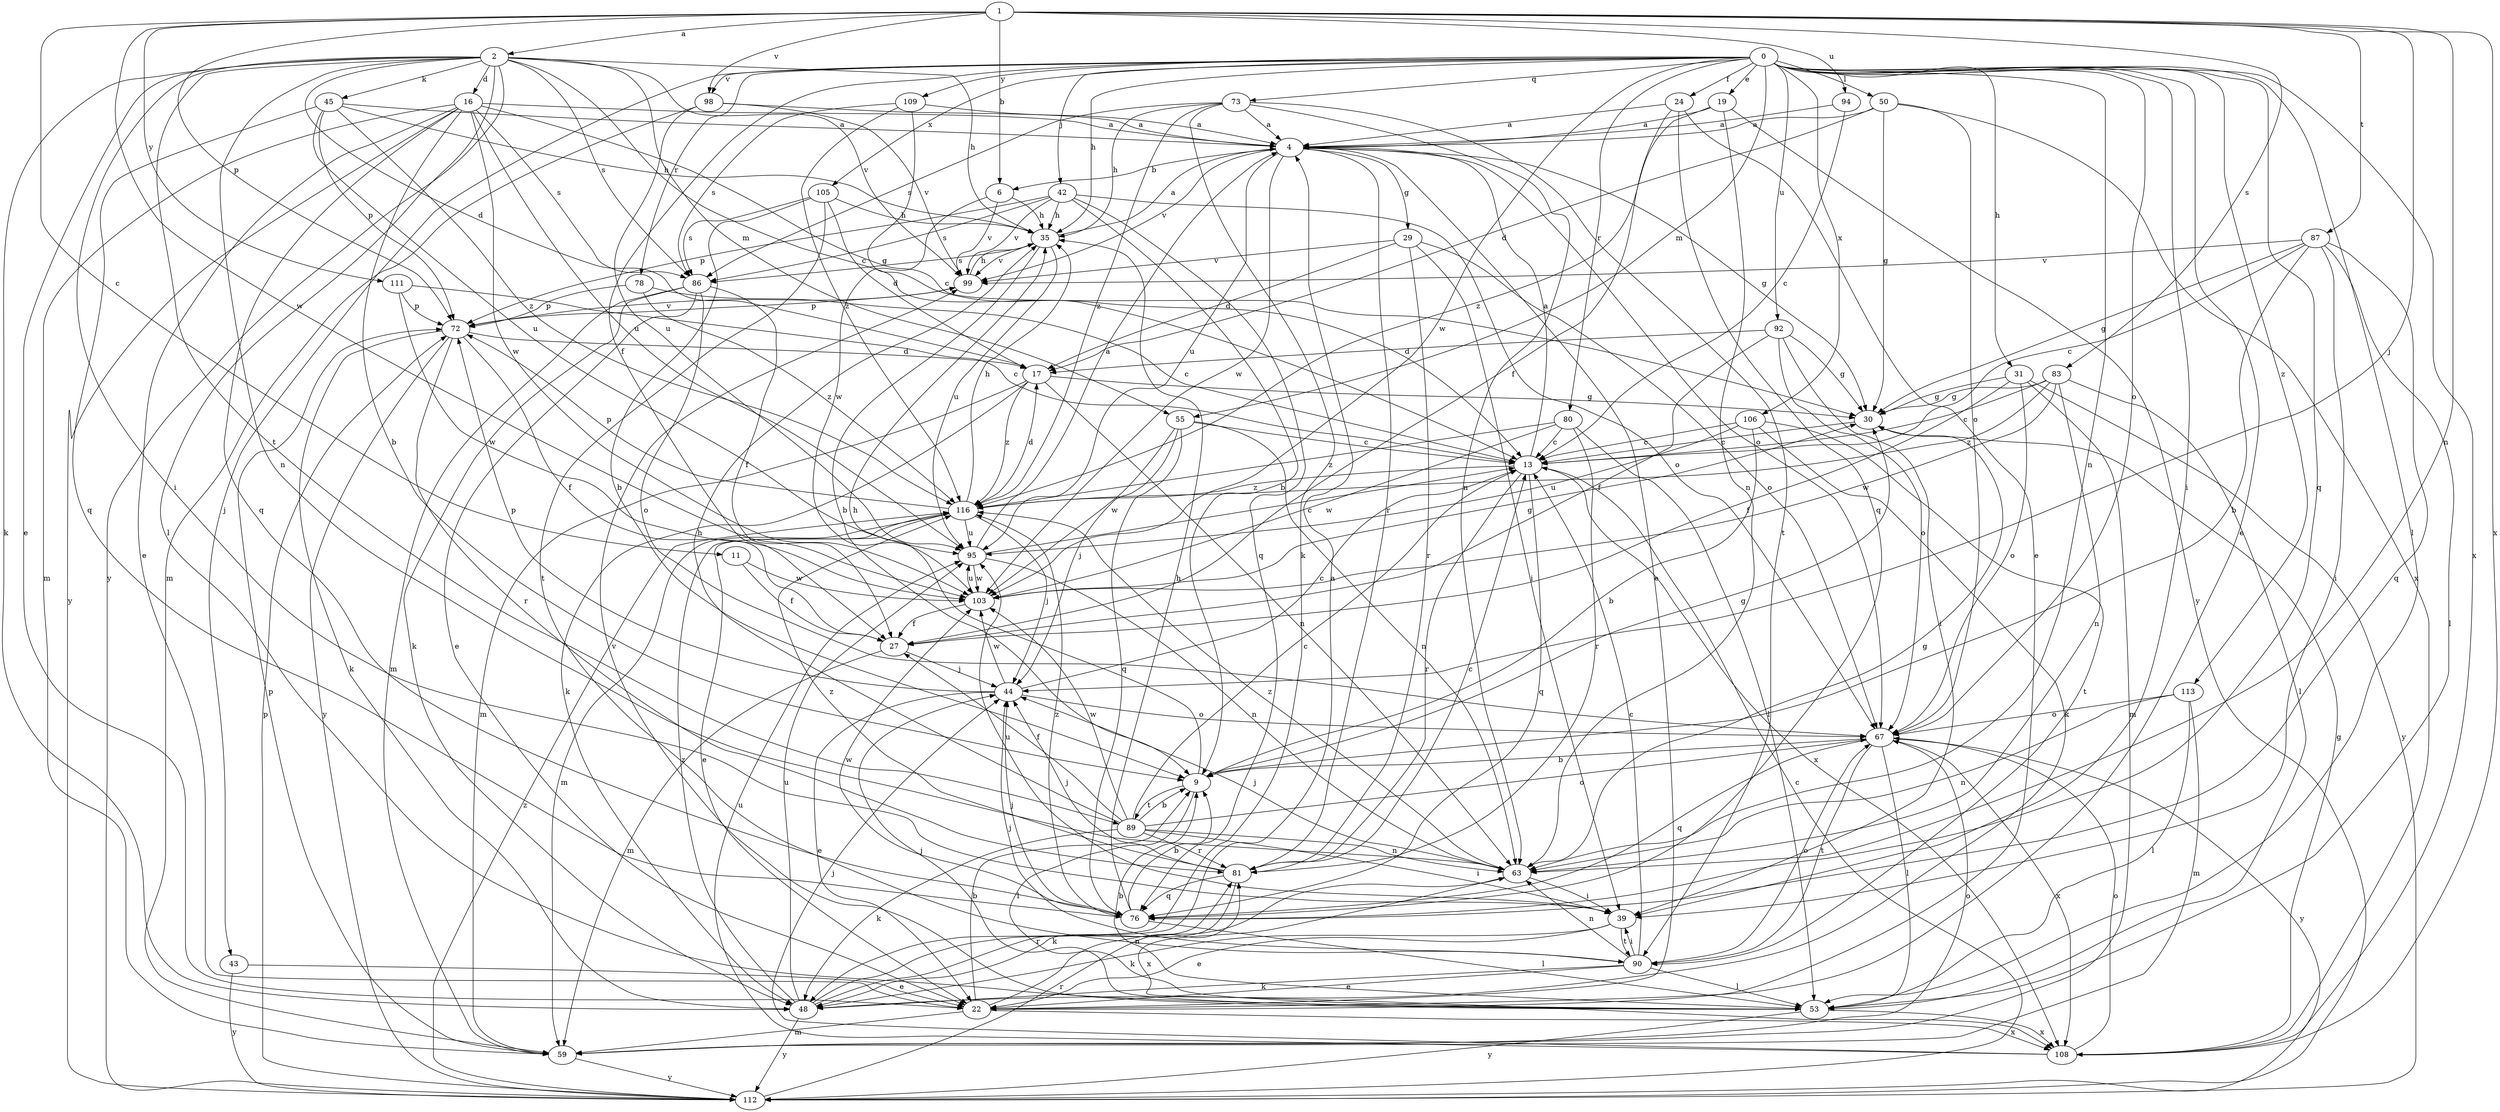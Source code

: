 strict digraph  {
0;
1;
2;
4;
6;
9;
11;
13;
16;
17;
19;
22;
24;
27;
29;
30;
31;
35;
39;
42;
43;
44;
45;
48;
50;
53;
55;
59;
63;
67;
72;
73;
76;
78;
80;
81;
83;
86;
87;
89;
90;
92;
94;
95;
98;
99;
103;
105;
106;
108;
109;
111;
112;
113;
116;
0 -> 19  [label=e];
0 -> 22  [label=e];
0 -> 24  [label=f];
0 -> 27  [label=f];
0 -> 31  [label=h];
0 -> 35  [label=h];
0 -> 39  [label=i];
0 -> 42  [label=j];
0 -> 43  [label=j];
0 -> 50  [label=l];
0 -> 53  [label=l];
0 -> 55  [label=m];
0 -> 63  [label=n];
0 -> 67  [label=o];
0 -> 73  [label=q];
0 -> 76  [label=q];
0 -> 78  [label=r];
0 -> 80  [label=r];
0 -> 92  [label=u];
0 -> 98  [label=v];
0 -> 103  [label=w];
0 -> 105  [label=x];
0 -> 106  [label=x];
0 -> 108  [label=x];
0 -> 109  [label=y];
0 -> 113  [label=z];
1 -> 2  [label=a];
1 -> 6  [label=b];
1 -> 11  [label=c];
1 -> 44  [label=j];
1 -> 63  [label=n];
1 -> 72  [label=p];
1 -> 83  [label=s];
1 -> 87  [label=t];
1 -> 94  [label=u];
1 -> 98  [label=v];
1 -> 103  [label=w];
1 -> 108  [label=x];
1 -> 111  [label=y];
2 -> 13  [label=c];
2 -> 16  [label=d];
2 -> 17  [label=d];
2 -> 22  [label=e];
2 -> 35  [label=h];
2 -> 39  [label=i];
2 -> 45  [label=k];
2 -> 48  [label=k];
2 -> 53  [label=l];
2 -> 55  [label=m];
2 -> 63  [label=n];
2 -> 86  [label=s];
2 -> 89  [label=t];
2 -> 99  [label=v];
2 -> 112  [label=y];
4 -> 6  [label=b];
4 -> 22  [label=e];
4 -> 29  [label=g];
4 -> 30  [label=g];
4 -> 67  [label=o];
4 -> 81  [label=r];
4 -> 95  [label=u];
4 -> 99  [label=v];
4 -> 103  [label=w];
6 -> 35  [label=h];
6 -> 99  [label=v];
6 -> 103  [label=w];
9 -> 30  [label=g];
9 -> 35  [label=h];
9 -> 53  [label=l];
9 -> 89  [label=t];
11 -> 27  [label=f];
11 -> 103  [label=w];
13 -> 4  [label=a];
13 -> 76  [label=q];
13 -> 81  [label=r];
13 -> 108  [label=x];
13 -> 116  [label=z];
16 -> 4  [label=a];
16 -> 9  [label=b];
16 -> 22  [label=e];
16 -> 30  [label=g];
16 -> 59  [label=m];
16 -> 76  [label=q];
16 -> 86  [label=s];
16 -> 95  [label=u];
16 -> 103  [label=w];
16 -> 112  [label=y];
17 -> 30  [label=g];
17 -> 48  [label=k];
17 -> 59  [label=m];
17 -> 63  [label=n];
17 -> 116  [label=z];
19 -> 4  [label=a];
19 -> 63  [label=n];
19 -> 112  [label=y];
19 -> 116  [label=z];
22 -> 9  [label=b];
22 -> 59  [label=m];
22 -> 63  [label=n];
22 -> 108  [label=x];
24 -> 4  [label=a];
24 -> 22  [label=e];
24 -> 27  [label=f];
24 -> 76  [label=q];
27 -> 44  [label=j];
27 -> 59  [label=m];
29 -> 17  [label=d];
29 -> 39  [label=i];
29 -> 67  [label=o];
29 -> 81  [label=r];
29 -> 99  [label=v];
30 -> 13  [label=c];
31 -> 27  [label=f];
31 -> 30  [label=g];
31 -> 59  [label=m];
31 -> 67  [label=o];
31 -> 112  [label=y];
35 -> 4  [label=a];
35 -> 9  [label=b];
35 -> 86  [label=s];
35 -> 95  [label=u];
35 -> 99  [label=v];
39 -> 22  [label=e];
39 -> 48  [label=k];
39 -> 90  [label=t];
39 -> 95  [label=u];
42 -> 9  [label=b];
42 -> 35  [label=h];
42 -> 67  [label=o];
42 -> 72  [label=p];
42 -> 76  [label=q];
42 -> 86  [label=s];
42 -> 99  [label=v];
43 -> 22  [label=e];
43 -> 112  [label=y];
44 -> 13  [label=c];
44 -> 22  [label=e];
44 -> 67  [label=o];
44 -> 72  [label=p];
44 -> 103  [label=w];
45 -> 4  [label=a];
45 -> 35  [label=h];
45 -> 72  [label=p];
45 -> 76  [label=q];
45 -> 95  [label=u];
45 -> 116  [label=z];
48 -> 4  [label=a];
48 -> 81  [label=r];
48 -> 95  [label=u];
48 -> 112  [label=y];
48 -> 116  [label=z];
50 -> 4  [label=a];
50 -> 17  [label=d];
50 -> 30  [label=g];
50 -> 67  [label=o];
50 -> 108  [label=x];
53 -> 9  [label=b];
53 -> 44  [label=j];
53 -> 99  [label=v];
53 -> 108  [label=x];
53 -> 112  [label=y];
55 -> 13  [label=c];
55 -> 44  [label=j];
55 -> 63  [label=n];
55 -> 76  [label=q];
55 -> 103  [label=w];
59 -> 67  [label=o];
59 -> 72  [label=p];
59 -> 112  [label=y];
63 -> 30  [label=g];
63 -> 39  [label=i];
63 -> 44  [label=j];
63 -> 108  [label=x];
63 -> 116  [label=z];
67 -> 9  [label=b];
67 -> 53  [label=l];
67 -> 76  [label=q];
67 -> 90  [label=t];
67 -> 108  [label=x];
67 -> 112  [label=y];
72 -> 17  [label=d];
72 -> 27  [label=f];
72 -> 48  [label=k];
72 -> 81  [label=r];
72 -> 99  [label=v];
72 -> 112  [label=y];
73 -> 4  [label=a];
73 -> 35  [label=h];
73 -> 48  [label=k];
73 -> 63  [label=n];
73 -> 86  [label=s];
73 -> 90  [label=t];
73 -> 116  [label=z];
76 -> 9  [label=b];
76 -> 35  [label=h];
76 -> 44  [label=j];
76 -> 53  [label=l];
76 -> 103  [label=w];
76 -> 116  [label=z];
78 -> 13  [label=c];
78 -> 72  [label=p];
78 -> 116  [label=z];
80 -> 13  [label=c];
80 -> 53  [label=l];
80 -> 81  [label=r];
80 -> 103  [label=w];
80 -> 116  [label=z];
81 -> 13  [label=c];
81 -> 44  [label=j];
81 -> 48  [label=k];
81 -> 76  [label=q];
81 -> 116  [label=z];
83 -> 13  [label=c];
83 -> 30  [label=g];
83 -> 53  [label=l];
83 -> 63  [label=n];
83 -> 103  [label=w];
83 -> 116  [label=z];
86 -> 22  [label=e];
86 -> 27  [label=f];
86 -> 48  [label=k];
86 -> 59  [label=m];
86 -> 67  [label=o];
87 -> 9  [label=b];
87 -> 13  [label=c];
87 -> 30  [label=g];
87 -> 39  [label=i];
87 -> 53  [label=l];
87 -> 76  [label=q];
87 -> 99  [label=v];
89 -> 9  [label=b];
89 -> 13  [label=c];
89 -> 27  [label=f];
89 -> 35  [label=h];
89 -> 39  [label=i];
89 -> 48  [label=k];
89 -> 63  [label=n];
89 -> 67  [label=o];
89 -> 81  [label=r];
89 -> 103  [label=w];
90 -> 13  [label=c];
90 -> 22  [label=e];
90 -> 39  [label=i];
90 -> 44  [label=j];
90 -> 48  [label=k];
90 -> 53  [label=l];
90 -> 63  [label=n];
90 -> 67  [label=o];
92 -> 17  [label=d];
92 -> 27  [label=f];
92 -> 30  [label=g];
92 -> 39  [label=i];
92 -> 67  [label=o];
94 -> 4  [label=a];
94 -> 13  [label=c];
95 -> 4  [label=a];
95 -> 13  [label=c];
95 -> 63  [label=n];
95 -> 103  [label=w];
98 -> 4  [label=a];
98 -> 59  [label=m];
98 -> 95  [label=u];
98 -> 99  [label=v];
99 -> 35  [label=h];
99 -> 72  [label=p];
103 -> 27  [label=f];
103 -> 30  [label=g];
103 -> 95  [label=u];
105 -> 9  [label=b];
105 -> 17  [label=d];
105 -> 35  [label=h];
105 -> 86  [label=s];
105 -> 90  [label=t];
106 -> 9  [label=b];
106 -> 13  [label=c];
106 -> 48  [label=k];
106 -> 90  [label=t];
106 -> 95  [label=u];
108 -> 30  [label=g];
108 -> 44  [label=j];
108 -> 67  [label=o];
108 -> 95  [label=u];
109 -> 4  [label=a];
109 -> 13  [label=c];
109 -> 86  [label=s];
109 -> 116  [label=z];
111 -> 13  [label=c];
111 -> 72  [label=p];
111 -> 103  [label=w];
112 -> 13  [label=c];
112 -> 72  [label=p];
112 -> 81  [label=r];
112 -> 116  [label=z];
113 -> 53  [label=l];
113 -> 59  [label=m];
113 -> 63  [label=n];
113 -> 67  [label=o];
116 -> 17  [label=d];
116 -> 22  [label=e];
116 -> 35  [label=h];
116 -> 44  [label=j];
116 -> 59  [label=m];
116 -> 72  [label=p];
116 -> 95  [label=u];
}
